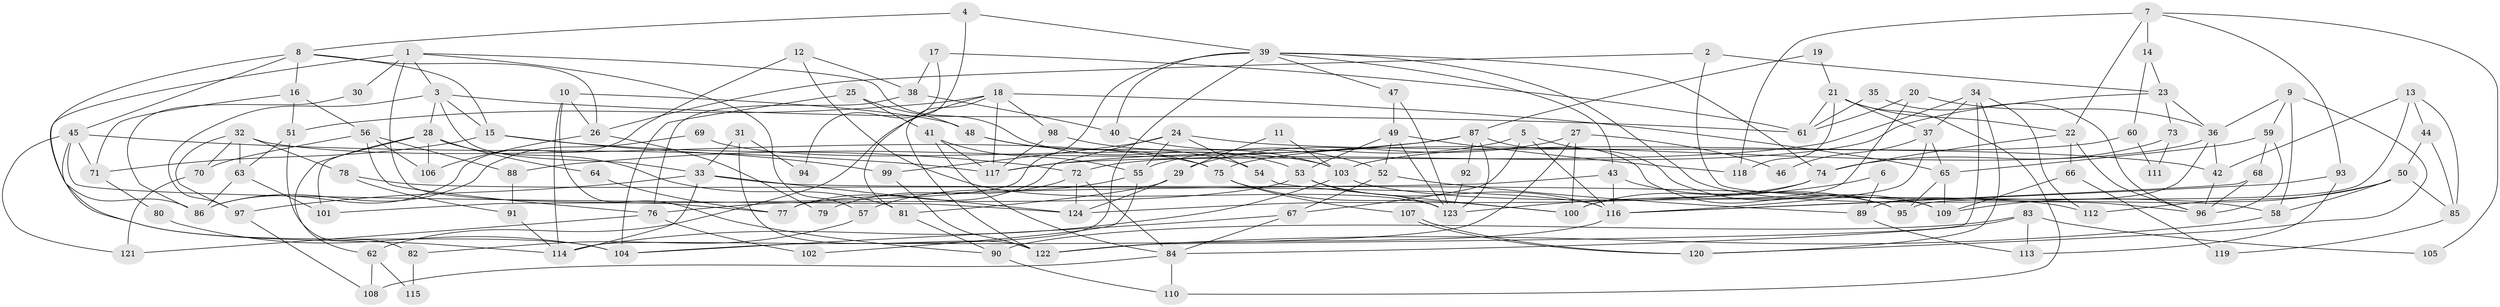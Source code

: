 // Generated by graph-tools (version 1.1) at 2025/15/03/09/25 04:15:14]
// undirected, 124 vertices, 248 edges
graph export_dot {
graph [start="1"]
  node [color=gray90,style=filled];
  1;
  2;
  3;
  4;
  5;
  6;
  7;
  8;
  9;
  10;
  11;
  12;
  13;
  14;
  15;
  16;
  17;
  18;
  19;
  20;
  21;
  22;
  23;
  24;
  25;
  26;
  27;
  28;
  29;
  30;
  31;
  32;
  33;
  34;
  35;
  36;
  37;
  38;
  39;
  40;
  41;
  42;
  43;
  44;
  45;
  46;
  47;
  48;
  49;
  50;
  51;
  52;
  53;
  54;
  55;
  56;
  57;
  58;
  59;
  60;
  61;
  62;
  63;
  64;
  65;
  66;
  67;
  68;
  69;
  70;
  71;
  72;
  73;
  74;
  75;
  76;
  77;
  78;
  79;
  80;
  81;
  82;
  83;
  84;
  85;
  86;
  87;
  88;
  89;
  90;
  91;
  92;
  93;
  94;
  95;
  96;
  97;
  98;
  99;
  100;
  101;
  102;
  103;
  104;
  105;
  106;
  107;
  108;
  109;
  110;
  111;
  112;
  113;
  114;
  115;
  116;
  117;
  118;
  119;
  120;
  121;
  122;
  123;
  124;
  1 -- 3;
  1 -- 53;
  1 -- 30;
  1 -- 57;
  1 -- 77;
  1 -- 104;
  2 -- 23;
  2 -- 58;
  2 -- 26;
  3 -- 28;
  3 -- 97;
  3 -- 15;
  3 -- 33;
  3 -- 61;
  4 -- 39;
  4 -- 8;
  4 -- 81;
  5 -- 116;
  5 -- 67;
  5 -- 55;
  5 -- 109;
  6 -- 89;
  6 -- 123;
  7 -- 93;
  7 -- 22;
  7 -- 14;
  7 -- 105;
  7 -- 118;
  8 -- 26;
  8 -- 15;
  8 -- 16;
  8 -- 45;
  8 -- 86;
  9 -- 36;
  9 -- 59;
  9 -- 58;
  9 -- 120;
  10 -- 26;
  10 -- 114;
  10 -- 48;
  10 -- 90;
  11 -- 29;
  11 -- 103;
  12 -- 123;
  12 -- 86;
  12 -- 38;
  13 -- 95;
  13 -- 42;
  13 -- 44;
  13 -- 85;
  14 -- 23;
  14 -- 60;
  15 -- 71;
  15 -- 72;
  15 -- 99;
  16 -- 51;
  16 -- 56;
  16 -- 71;
  17 -- 38;
  17 -- 61;
  17 -- 94;
  18 -- 117;
  18 -- 122;
  18 -- 51;
  18 -- 62;
  18 -- 65;
  18 -- 98;
  19 -- 21;
  19 -- 87;
  20 -- 61;
  20 -- 36;
  20 -- 100;
  21 -- 37;
  21 -- 110;
  21 -- 22;
  21 -- 61;
  21 -- 118;
  22 -- 74;
  22 -- 66;
  22 -- 96;
  23 -- 36;
  23 -- 72;
  23 -- 73;
  24 -- 77;
  24 -- 99;
  24 -- 42;
  24 -- 54;
  24 -- 55;
  25 -- 48;
  25 -- 41;
  25 -- 104;
  26 -- 106;
  26 -- 79;
  27 -- 100;
  27 -- 104;
  27 -- 29;
  27 -- 46;
  28 -- 62;
  28 -- 81;
  28 -- 64;
  28 -- 101;
  28 -- 106;
  29 -- 124;
  29 -- 81;
  30 -- 86;
  31 -- 122;
  31 -- 33;
  31 -- 94;
  32 -- 75;
  32 -- 78;
  32 -- 63;
  32 -- 70;
  32 -- 97;
  33 -- 109;
  33 -- 97;
  33 -- 114;
  33 -- 124;
  34 -- 122;
  34 -- 120;
  34 -- 37;
  34 -- 112;
  34 -- 117;
  35 -- 96;
  35 -- 61;
  36 -- 75;
  36 -- 42;
  36 -- 89;
  37 -- 65;
  37 -- 46;
  37 -- 116;
  38 -- 40;
  38 -- 76;
  39 -- 114;
  39 -- 96;
  39 -- 40;
  39 -- 43;
  39 -- 47;
  39 -- 74;
  39 -- 101;
  40 -- 52;
  41 -- 117;
  41 -- 55;
  41 -- 84;
  42 -- 96;
  43 -- 116;
  43 -- 77;
  43 -- 95;
  44 -- 85;
  44 -- 50;
  45 -- 121;
  45 -- 71;
  45 -- 114;
  45 -- 117;
  45 -- 124;
  47 -- 49;
  47 -- 123;
  48 -- 54;
  48 -- 75;
  49 -- 123;
  49 -- 118;
  49 -- 52;
  49 -- 53;
  50 -- 112;
  50 -- 58;
  50 -- 85;
  50 -- 109;
  51 -- 63;
  51 -- 82;
  52 -- 67;
  52 -- 89;
  53 -- 123;
  53 -- 76;
  53 -- 116;
  54 -- 100;
  55 -- 57;
  55 -- 102;
  56 -- 76;
  56 -- 70;
  56 -- 88;
  56 -- 106;
  57 -- 82;
  58 -- 122;
  59 -- 68;
  59 -- 65;
  59 -- 96;
  60 -- 103;
  60 -- 111;
  62 -- 108;
  62 -- 115;
  63 -- 101;
  63 -- 86;
  64 -- 77;
  65 -- 109;
  65 -- 95;
  66 -- 109;
  66 -- 119;
  67 -- 104;
  67 -- 84;
  68 -- 96;
  68 -- 116;
  69 -- 103;
  69 -- 86;
  70 -- 121;
  71 -- 80;
  72 -- 124;
  72 -- 79;
  72 -- 84;
  73 -- 74;
  73 -- 111;
  74 -- 124;
  74 -- 100;
  75 -- 100;
  75 -- 107;
  76 -- 102;
  76 -- 121;
  78 -- 116;
  78 -- 91;
  80 -- 104;
  81 -- 90;
  82 -- 115;
  83 -- 90;
  83 -- 84;
  83 -- 105;
  83 -- 113;
  84 -- 108;
  84 -- 110;
  85 -- 119;
  87 -- 117;
  87 -- 95;
  87 -- 88;
  87 -- 92;
  87 -- 123;
  88 -- 91;
  89 -- 113;
  90 -- 110;
  91 -- 114;
  92 -- 123;
  93 -- 116;
  93 -- 113;
  97 -- 108;
  98 -- 117;
  98 -- 103;
  99 -- 122;
  103 -- 114;
  103 -- 112;
  107 -- 120;
  107 -- 120;
  116 -- 122;
}

